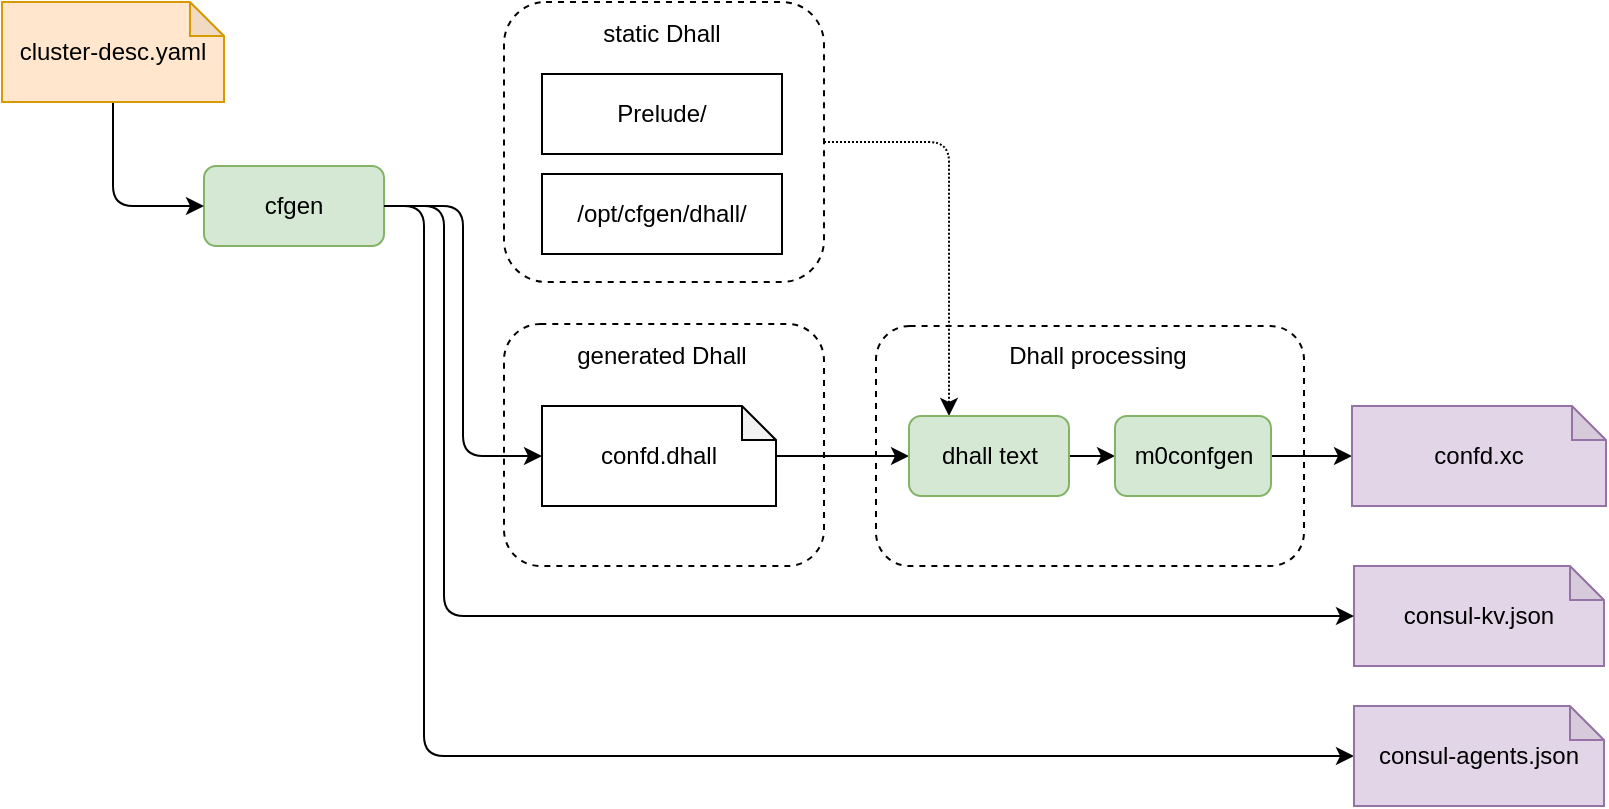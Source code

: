 <mxfile pages="1" version="11.2.8" type="device"><diagram id="Ha2XMiKNqMsLGRJejIM5" name="Page-1"><mxGraphModel dx="973" dy="523" grid="1" gridSize="10" guides="1" tooltips="1" connect="1" arrows="1" fold="1" page="1" pageScale="1" pageWidth="826" pageHeight="1169" math="0" shadow="0"><root><mxCell id="0"/><mxCell id="1" parent="0"/><mxCell id="RFJ0V8SiiofTRIB74Fkg-1" value="" style="rounded=1;whiteSpace=wrap;html=1;arcSize=14;dashed=1;" parent="1" vertex="1"><mxGeometry x="446" y="190" width="214" height="120" as="geometry"/></mxCell><mxCell id="QJc7vzsvazTYNZ8zAEbt-19" style="edgeStyle=orthogonalEdgeStyle;rounded=1;orthogonalLoop=1;jettySize=auto;html=1;exitX=1;exitY=0.5;exitDx=0;exitDy=0;entryX=0.25;entryY=0;entryDx=0;entryDy=0;startArrow=none;startFill=0;endArrow=classic;endFill=1;dashed=1;dashPattern=1 1;" parent="1" source="QJc7vzsvazTYNZ8zAEbt-13" target="VBfLh09cYqDV5WwQkjbU-6" edge="1"><mxGeometry relative="1" as="geometry"/></mxCell><mxCell id="QJc7vzsvazTYNZ8zAEbt-13" value="" style="rounded=1;whiteSpace=wrap;html=1;dashed=1;" parent="1" vertex="1"><mxGeometry x="260" y="28" width="160" height="140" as="geometry"/></mxCell><mxCell id="QJc7vzsvazTYNZ8zAEbt-14" value="static Dhall" style="text;html=1;strokeColor=none;fillColor=none;align=center;verticalAlign=middle;whiteSpace=wrap;rounded=0;" parent="1" vertex="1"><mxGeometry x="254" y="34" width="170" height="20" as="geometry"/></mxCell><mxCell id="VBfLh09cYqDV5WwQkjbU-29" value="" style="rounded=1;whiteSpace=wrap;html=1;dashed=1;" parent="1" vertex="1"><mxGeometry x="260" y="189" width="160" height="121" as="geometry"/></mxCell><mxCell id="VBfLh09cYqDV5WwQkjbU-12" value="" style="edgeStyle=orthogonalEdgeStyle;rounded=0;orthogonalLoop=1;jettySize=auto;html=1;" parent="1" source="VBfLh09cYqDV5WwQkjbU-3" target="VBfLh09cYqDV5WwQkjbU-6" edge="1"><mxGeometry relative="1" as="geometry"/></mxCell><mxCell id="VBfLh09cYqDV5WwQkjbU-3" value="confd.dhall" style="shape=note;whiteSpace=wrap;html=1;backgroundOutline=1;darkOpacity=0.05;size=17;" parent="1" vertex="1"><mxGeometry x="279" y="230" width="117" height="50" as="geometry"/></mxCell><mxCell id="VBfLh09cYqDV5WwQkjbU-11" style="edgeStyle=orthogonalEdgeStyle;rounded=0;orthogonalLoop=1;jettySize=auto;html=1;exitX=1;exitY=0.5;exitDx=0;exitDy=0;entryX=0;entryY=0.5;entryDx=0;entryDy=0;" parent="1" source="VBfLh09cYqDV5WwQkjbU-6" target="VBfLh09cYqDV5WwQkjbU-9" edge="1"><mxGeometry relative="1" as="geometry"/></mxCell><mxCell id="VBfLh09cYqDV5WwQkjbU-6" value="dhall text" style="rounded=1;whiteSpace=wrap;html=1;fillColor=#D5E8D4;strokeColor=#82B366;" parent="1" vertex="1"><mxGeometry x="462.5" y="235" width="80" height="40" as="geometry"/></mxCell><mxCell id="VBfLh09cYqDV5WwQkjbU-21" value="" style="edgeStyle=orthogonalEdgeStyle;rounded=0;orthogonalLoop=1;jettySize=auto;html=1;entryX=0;entryY=0.5;entryDx=0;entryDy=0;entryPerimeter=0;" parent="1" source="VBfLh09cYqDV5WwQkjbU-9" target="RFJ0V8SiiofTRIB74Fkg-4" edge="1"><mxGeometry relative="1" as="geometry"><mxPoint x="736.5" y="309" as="targetPoint"/></mxGeometry></mxCell><mxCell id="VBfLh09cYqDV5WwQkjbU-9" value="m0confgen" style="rounded=1;whiteSpace=wrap;html=1;fontStyle=0;fillColor=#D5E8D4;strokeColor=#82B366;" parent="1" vertex="1"><mxGeometry x="565.5" y="235" width="78" height="40" as="geometry"/></mxCell><mxCell id="QJc7vzsvazTYNZ8zAEbt-18" style="edgeStyle=orthogonalEdgeStyle;rounded=1;orthogonalLoop=1;jettySize=auto;html=1;exitX=1;exitY=0.5;exitDx=0;exitDy=0;entryX=0;entryY=0.5;entryDx=0;entryDy=0;entryPerimeter=0;startArrow=none;startFill=0;endArrow=classic;endFill=1;" parent="1" source="VBfLh09cYqDV5WwQkjbU-30" target="QJc7vzsvazTYNZ8zAEbt-1" edge="1"><mxGeometry relative="1" as="geometry"><Array as="points"><mxPoint x="220" y="130"/><mxPoint x="220" y="405"/></Array></mxGeometry></mxCell><mxCell id="VBfLh09cYqDV5WwQkjbU-30" value="cfgen" style="rounded=1;whiteSpace=wrap;html=1;fillColor=#d5e8d4;strokeColor=#82b366;fontStyle=0" parent="1" vertex="1"><mxGeometry x="110" y="110" width="90" height="40" as="geometry"/></mxCell><mxCell id="RFJ0V8SiiofTRIB74Fkg-10" style="edgeStyle=orthogonalEdgeStyle;orthogonalLoop=1;jettySize=auto;html=1;exitX=0.5;exitY=1;exitDx=0;exitDy=0;exitPerimeter=0;entryX=0;entryY=0.5;entryDx=0;entryDy=0;rounded=1;" parent="1" source="VBfLh09cYqDV5WwQkjbU-32" target="VBfLh09cYqDV5WwQkjbU-30" edge="1"><mxGeometry relative="1" as="geometry"/></mxCell><mxCell id="VBfLh09cYqDV5WwQkjbU-32" value="cluster-desc.yaml" style="shape=note;whiteSpace=wrap;html=1;backgroundOutline=1;darkOpacity=0.05;size=17;fillColor=#ffe6cc;strokeColor=#d79b00;" parent="1" vertex="1"><mxGeometry x="9" y="28" width="111" height="50" as="geometry"/></mxCell><mxCell id="RFJ0V8SiiofTRIB74Fkg-3" value="generated Dhall" style="text;html=1;strokeColor=none;fillColor=none;align=center;verticalAlign=middle;whiteSpace=wrap;rounded=0;" parent="1" vertex="1"><mxGeometry x="254" y="195" width="170" height="20" as="geometry"/></mxCell><mxCell id="RFJ0V8SiiofTRIB74Fkg-4" value="confd.xc" style="shape=note;whiteSpace=wrap;html=1;backgroundOutline=1;darkOpacity=0.05;size=17;fillColor=#e1d5e7;strokeColor=#9673a6;" parent="1" vertex="1"><mxGeometry x="684" y="230" width="127" height="50" as="geometry"/></mxCell><mxCell id="RFJ0V8SiiofTRIB74Fkg-5" value="consul-kv.json" style="shape=note;whiteSpace=wrap;html=1;backgroundOutline=1;darkOpacity=0.05;size=17;fillColor=#e1d5e7;strokeColor=#9673a6;" parent="1" vertex="1"><mxGeometry x="685" y="310" width="125" height="50" as="geometry"/></mxCell><mxCell id="QJc7vzsvazTYNZ8zAEbt-1" value="consul-agents.json" style="shape=note;whiteSpace=wrap;html=1;backgroundOutline=1;darkOpacity=0.05;size=17;fillColor=#e1d5e7;strokeColor=#9673a6;" parent="1" vertex="1"><mxGeometry x="685" y="380" width="125" height="50" as="geometry"/></mxCell><mxCell id="QJc7vzsvazTYNZ8zAEbt-4" value="Prelude/" style="rounded=0;whiteSpace=wrap;html=1;" parent="1" vertex="1"><mxGeometry x="279" y="64" width="120" height="40" as="geometry"/></mxCell><mxCell id="QJc7vzsvazTYNZ8zAEbt-5" value="/opt/cfgen/dhall/" style="rounded=0;whiteSpace=wrap;html=1;" parent="1" vertex="1"><mxGeometry x="279" y="114" width="120" height="40" as="geometry"/></mxCell><mxCell id="QJc7vzsvazTYNZ8zAEbt-8" value="Dhall processing" style="text;html=1;strokeColor=none;fillColor=none;align=center;verticalAlign=middle;whiteSpace=wrap;rounded=0;fontStyle=0" parent="1" vertex="1"><mxGeometry x="504" y="195" width="106" height="20" as="geometry"/></mxCell><mxCell id="QJc7vzsvazTYNZ8zAEbt-21" style="edgeStyle=orthogonalEdgeStyle;orthogonalLoop=1;jettySize=auto;html=1;exitX=1;exitY=0.5;exitDx=0;exitDy=0;entryX=0;entryY=0.5;entryDx=0;entryDy=0;rounded=1;entryPerimeter=0;" parent="1" source="VBfLh09cYqDV5WwQkjbU-30" target="VBfLh09cYqDV5WwQkjbU-3" edge="1"><mxGeometry relative="1" as="geometry"><mxPoint x="210" y="140" as="sourcePoint"/><mxPoint x="291" y="324" as="targetPoint"/></mxGeometry></mxCell><mxCell id="3gI33A5hXD3yySmpfmsC-1" style="edgeStyle=orthogonalEdgeStyle;orthogonalLoop=1;jettySize=auto;html=1;exitX=1;exitY=0.5;exitDx=0;exitDy=0;entryX=0;entryY=0.5;entryDx=0;entryDy=0;rounded=1;entryPerimeter=0;" parent="1" source="VBfLh09cYqDV5WwQkjbU-30" target="RFJ0V8SiiofTRIB74Fkg-5" edge="1"><mxGeometry relative="1" as="geometry"><mxPoint x="210" y="140" as="sourcePoint"/><mxPoint x="289" y="265" as="targetPoint"/><Array as="points"><mxPoint x="230" y="130"/><mxPoint x="230" y="335"/></Array></mxGeometry></mxCell></root></mxGraphModel></diagram></mxfile>